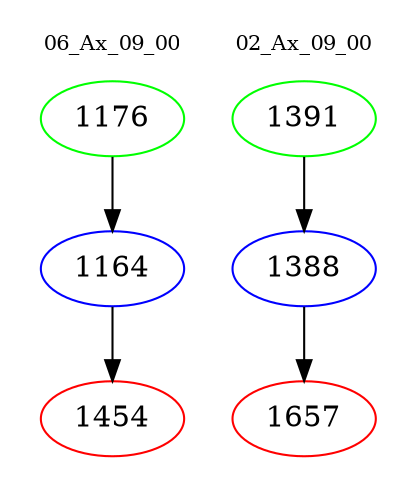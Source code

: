 digraph{
subgraph cluster_0 {
color = white
label = "06_Ax_09_00";
fontsize=10;
T0_1176 [label="1176", color="green"]
T0_1176 -> T0_1164 [color="black"]
T0_1164 [label="1164", color="blue"]
T0_1164 -> T0_1454 [color="black"]
T0_1454 [label="1454", color="red"]
}
subgraph cluster_1 {
color = white
label = "02_Ax_09_00";
fontsize=10;
T1_1391 [label="1391", color="green"]
T1_1391 -> T1_1388 [color="black"]
T1_1388 [label="1388", color="blue"]
T1_1388 -> T1_1657 [color="black"]
T1_1657 [label="1657", color="red"]
}
}
